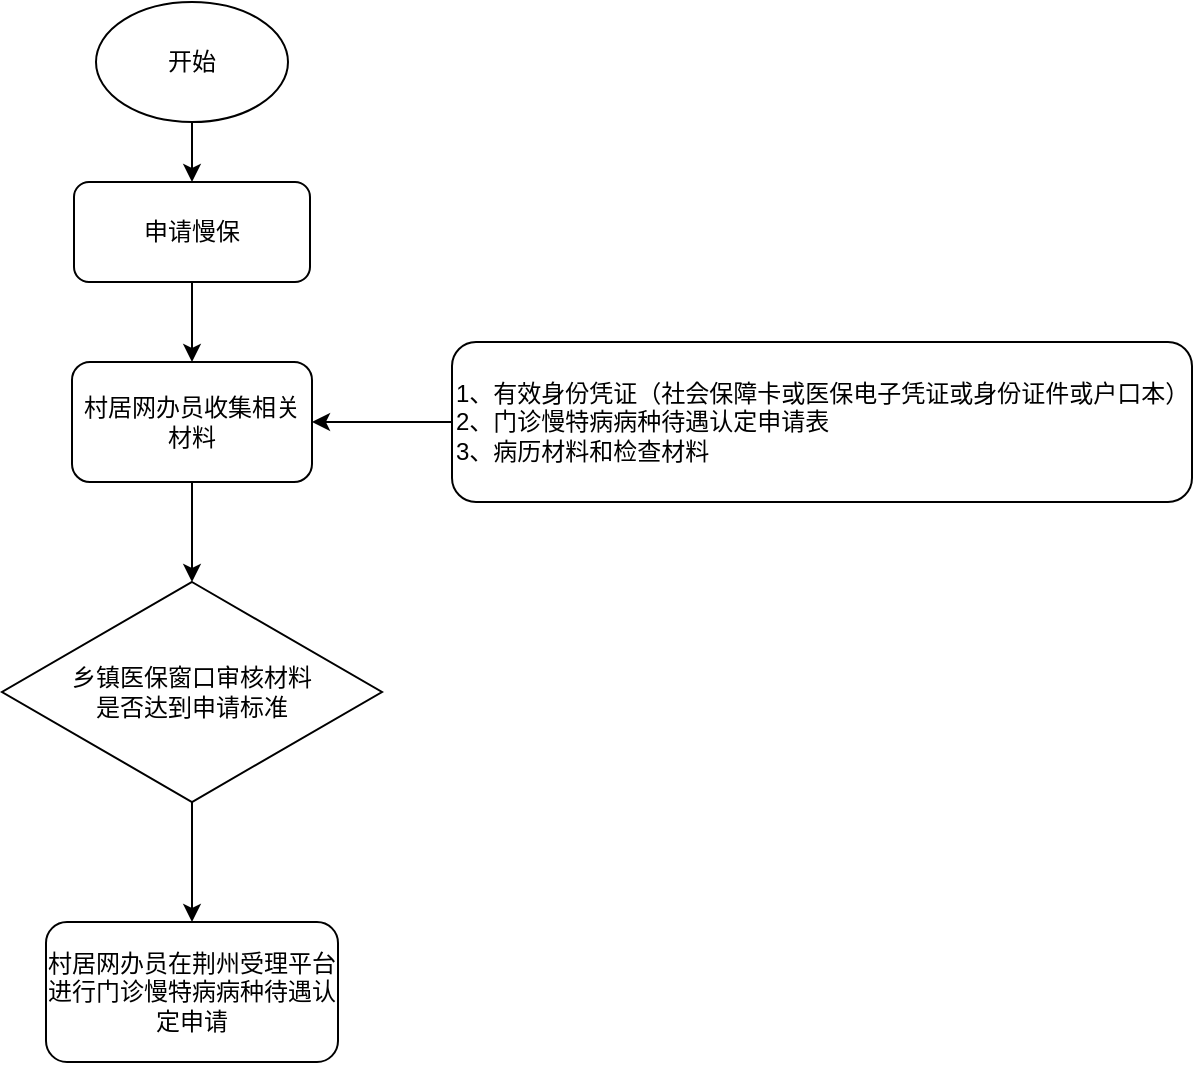 <mxfile version="21.3.2" type="github">
  <diagram name="第 1 页" id="zYQkf0oS7l_Wd5UYFt0w">
    <mxGraphModel dx="1114" dy="578" grid="1" gridSize="10" guides="1" tooltips="1" connect="1" arrows="1" fold="1" page="1" pageScale="1" pageWidth="827" pageHeight="1169" math="0" shadow="0">
      <root>
        <mxCell id="0" />
        <mxCell id="1" parent="0" />
        <mxCell id="MoBmle4iaVLPQ8r7kCBZ-3" style="edgeStyle=orthogonalEdgeStyle;rounded=0;orthogonalLoop=1;jettySize=auto;html=1;exitX=0.5;exitY=1;exitDx=0;exitDy=0;entryX=0.5;entryY=0;entryDx=0;entryDy=0;" edge="1" parent="1" source="MoBmle4iaVLPQ8r7kCBZ-1" target="MoBmle4iaVLPQ8r7kCBZ-2">
          <mxGeometry relative="1" as="geometry" />
        </mxCell>
        <mxCell id="MoBmle4iaVLPQ8r7kCBZ-1" value="开始" style="ellipse;whiteSpace=wrap;html=1;" vertex="1" parent="1">
          <mxGeometry x="222" y="30" width="96" height="60" as="geometry" />
        </mxCell>
        <mxCell id="MoBmle4iaVLPQ8r7kCBZ-6" style="edgeStyle=orthogonalEdgeStyle;rounded=0;orthogonalLoop=1;jettySize=auto;html=1;exitX=0.5;exitY=1;exitDx=0;exitDy=0;entryX=0.5;entryY=0;entryDx=0;entryDy=0;" edge="1" parent="1" source="MoBmle4iaVLPQ8r7kCBZ-2" target="MoBmle4iaVLPQ8r7kCBZ-4">
          <mxGeometry relative="1" as="geometry" />
        </mxCell>
        <mxCell id="MoBmle4iaVLPQ8r7kCBZ-2" value="申请慢保" style="rounded=1;whiteSpace=wrap;html=1;" vertex="1" parent="1">
          <mxGeometry x="211" y="120" width="118" height="50" as="geometry" />
        </mxCell>
        <mxCell id="MoBmle4iaVLPQ8r7kCBZ-7" style="edgeStyle=orthogonalEdgeStyle;rounded=0;orthogonalLoop=1;jettySize=auto;html=1;exitX=0.5;exitY=1;exitDx=0;exitDy=0;entryX=0.5;entryY=0;entryDx=0;entryDy=0;" edge="1" parent="1" source="MoBmle4iaVLPQ8r7kCBZ-4">
          <mxGeometry relative="1" as="geometry">
            <mxPoint x="270" y="320" as="targetPoint" />
          </mxGeometry>
        </mxCell>
        <mxCell id="MoBmle4iaVLPQ8r7kCBZ-4" value="村居网办员收集相关材料" style="rounded=1;whiteSpace=wrap;html=1;" vertex="1" parent="1">
          <mxGeometry x="210" y="210" width="120" height="60" as="geometry" />
        </mxCell>
        <mxCell id="MoBmle4iaVLPQ8r7kCBZ-9" style="edgeStyle=orthogonalEdgeStyle;rounded=0;orthogonalLoop=1;jettySize=auto;html=1;exitX=0;exitY=0.5;exitDx=0;exitDy=0;entryX=1;entryY=0.5;entryDx=0;entryDy=0;" edge="1" parent="1" source="MoBmle4iaVLPQ8r7kCBZ-8" target="MoBmle4iaVLPQ8r7kCBZ-4">
          <mxGeometry relative="1" as="geometry" />
        </mxCell>
        <mxCell id="MoBmle4iaVLPQ8r7kCBZ-8" value="&lt;div&gt;1、有效身份凭证（社会保障卡或医保电子凭证或身份证件或户口本）&lt;/div&gt;&lt;div&gt;2、门诊慢特病病种待遇认定申请表&lt;/div&gt;&lt;div&gt;3、病历材料和检查材料&lt;/div&gt;" style="rounded=1;whiteSpace=wrap;html=1;align=left;" vertex="1" parent="1">
          <mxGeometry x="400" y="200" width="370" height="80" as="geometry" />
        </mxCell>
        <mxCell id="MoBmle4iaVLPQ8r7kCBZ-12" style="edgeStyle=orthogonalEdgeStyle;rounded=0;orthogonalLoop=1;jettySize=auto;html=1;exitX=0.5;exitY=1;exitDx=0;exitDy=0;" edge="1" parent="1" source="MoBmle4iaVLPQ8r7kCBZ-10" target="MoBmle4iaVLPQ8r7kCBZ-11">
          <mxGeometry relative="1" as="geometry" />
        </mxCell>
        <mxCell id="MoBmle4iaVLPQ8r7kCBZ-10" value="乡镇医保窗口审核材料&lt;br&gt;是否达到申请标准" style="rhombus;whiteSpace=wrap;html=1;" vertex="1" parent="1">
          <mxGeometry x="175" y="320" width="190" height="110" as="geometry" />
        </mxCell>
        <mxCell id="MoBmle4iaVLPQ8r7kCBZ-11" value="村居网办员在荆州受理平台进行门诊慢特病病种待遇认定申请" style="rounded=1;whiteSpace=wrap;html=1;" vertex="1" parent="1">
          <mxGeometry x="197" y="490" width="146" height="70" as="geometry" />
        </mxCell>
      </root>
    </mxGraphModel>
  </diagram>
</mxfile>
